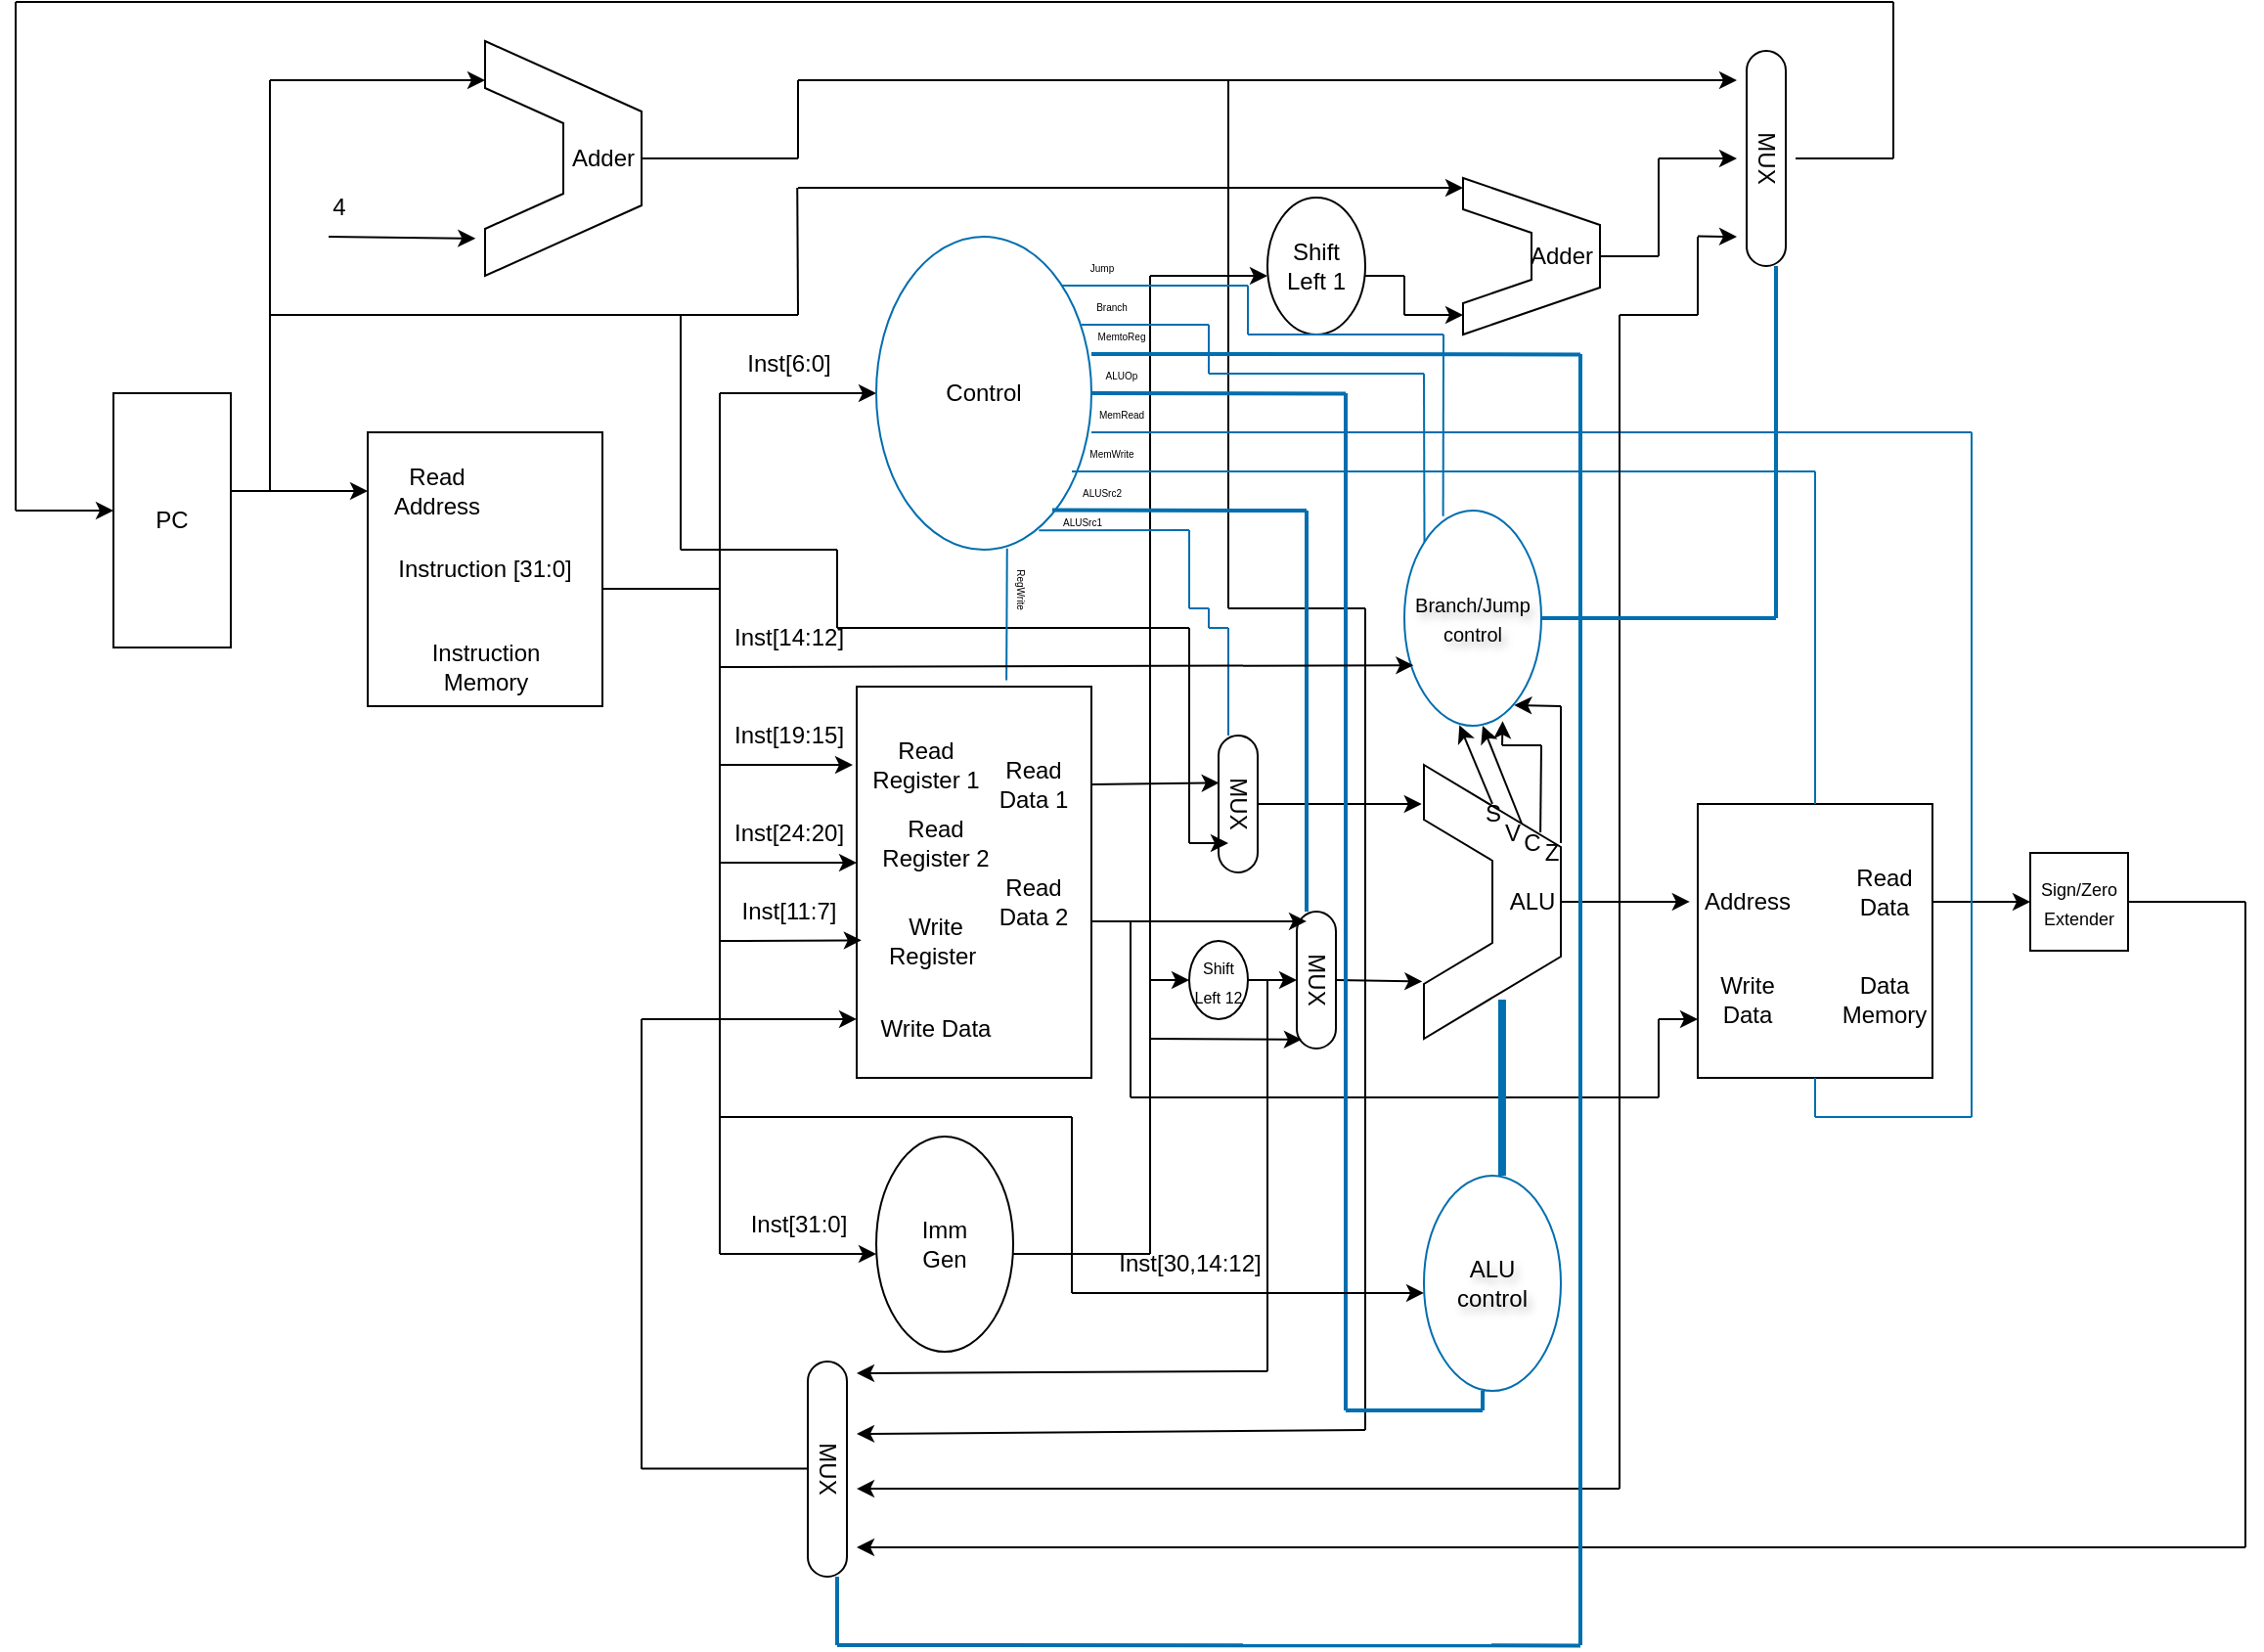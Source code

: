 <mxfile version="26.2.3">
  <diagram name="Page-1" id="1YUdudG6JT8FrjYO8UVq">
    <mxGraphModel dx="3170" dy="1400" grid="1" gridSize="10" guides="1" tooltips="1" connect="1" arrows="1" fold="1" page="1" pageScale="1" pageWidth="850" pageHeight="1100" background="#ffffff" math="0" shadow="0">
      <root>
        <mxCell id="0" />
        <mxCell id="1" parent="0" />
        <mxCell id="JrE_k6nqY89Hddkw8lCs-2" value="PC" style="rounded=0;whiteSpace=wrap;html=1;rotation=0;fontColor=light-dark(#000000,#EDEDED);labelBackgroundColor=none;" vertex="1" parent="1">
          <mxGeometry x="50" y="240" width="60" height="130" as="geometry" />
        </mxCell>
        <mxCell id="JrE_k6nqY89Hddkw8lCs-3" value="Instruction [31:0]" style="rounded=0;whiteSpace=wrap;html=1;fontColor=light-dark(#000000,#EDEDED);labelBackgroundColor=none;" vertex="1" parent="1">
          <mxGeometry x="180" y="260" width="120" height="140" as="geometry" />
        </mxCell>
        <mxCell id="JrE_k6nqY89Hddkw8lCs-4" value="Read&lt;div&gt;Address&lt;/div&gt;" style="text;html=1;align=center;verticalAlign=middle;resizable=0;points=[];autosize=1;strokeColor=none;fillColor=none;fontColor=light-dark(#000000,#EDEDED);labelBackgroundColor=none;" vertex="1" parent="1">
          <mxGeometry x="180" y="270" width="70" height="40" as="geometry" />
        </mxCell>
        <mxCell id="JrE_k6nqY89Hddkw8lCs-5" value="Instruction&lt;div&gt;Memory&lt;/div&gt;" style="text;html=1;align=center;verticalAlign=middle;resizable=0;points=[];autosize=1;strokeColor=none;fillColor=none;fontColor=light-dark(#000000,#EDEDED);labelBackgroundColor=none;" vertex="1" parent="1">
          <mxGeometry x="200" y="360" width="80" height="40" as="geometry" />
        </mxCell>
        <mxCell id="JrE_k6nqY89Hddkw8lCs-6" value="" style="endArrow=classic;html=1;rounded=0;fontColor=light-dark(#000000,#EDEDED);labelBackgroundColor=none;" edge="1" parent="1">
          <mxGeometry width="50" height="50" relative="1" as="geometry">
            <mxPoint x="110" y="290" as="sourcePoint" />
            <mxPoint x="180" y="290" as="targetPoint" />
          </mxGeometry>
        </mxCell>
        <mxCell id="JrE_k6nqY89Hddkw8lCs-8" value="" style="endArrow=none;html=1;rounded=0;fontColor=light-dark(#000000,#EDEDED);labelBackgroundColor=none;" edge="1" parent="1">
          <mxGeometry width="50" height="50" relative="1" as="geometry">
            <mxPoint x="300" y="340" as="sourcePoint" />
            <mxPoint x="360" y="340" as="targetPoint" />
          </mxGeometry>
        </mxCell>
        <mxCell id="JrE_k6nqY89Hddkw8lCs-9" value="" style="endArrow=none;html=1;rounded=0;fontColor=light-dark(#000000,#EDEDED);labelBackgroundColor=none;" edge="1" parent="1">
          <mxGeometry width="50" height="50" relative="1" as="geometry">
            <mxPoint x="360" y="340" as="sourcePoint" />
            <mxPoint x="360" y="240" as="targetPoint" />
          </mxGeometry>
        </mxCell>
        <mxCell id="JrE_k6nqY89Hddkw8lCs-11" value="" style="endArrow=classic;html=1;rounded=0;fontColor=light-dark(#000000,#EDEDED);labelBackgroundColor=none;" edge="1" parent="1">
          <mxGeometry width="50" height="50" relative="1" as="geometry">
            <mxPoint x="360" y="240" as="sourcePoint" />
            <mxPoint x="440" y="240" as="targetPoint" />
          </mxGeometry>
        </mxCell>
        <mxCell id="JrE_k6nqY89Hddkw8lCs-12" value="&lt;font style=&quot;&quot;&gt;Control&lt;/font&gt;" style="ellipse;whiteSpace=wrap;html=1;fillColor=none;fontColor=light-dark(#000000,#EDEDED);strokeColor=#006EAF;labelBackgroundColor=none;" vertex="1" parent="1">
          <mxGeometry x="440" y="160" width="110" height="160" as="geometry" />
        </mxCell>
        <mxCell id="JrE_k6nqY89Hddkw8lCs-14" value="" style="endArrow=none;html=1;rounded=0;fontColor=light-dark(#000000,#EDEDED);labelBackgroundColor=none;" edge="1" parent="1">
          <mxGeometry width="50" height="50" relative="1" as="geometry">
            <mxPoint x="360" y="430" as="sourcePoint" />
            <mxPoint x="360" y="340" as="targetPoint" />
          </mxGeometry>
        </mxCell>
        <mxCell id="JrE_k6nqY89Hddkw8lCs-15" value="" style="rounded=0;whiteSpace=wrap;html=1;fontColor=light-dark(#000000,#EDEDED);labelBackgroundColor=none;" vertex="1" parent="1">
          <mxGeometry x="430" y="390" width="120" height="200" as="geometry" />
        </mxCell>
        <mxCell id="JrE_k6nqY89Hddkw8lCs-16" value="" style="endArrow=classic;html=1;rounded=0;fontColor=light-dark(#000000,#EDEDED);labelBackgroundColor=none;" edge="1" parent="1">
          <mxGeometry width="50" height="50" relative="1" as="geometry">
            <mxPoint x="360" y="430" as="sourcePoint" />
            <mxPoint x="428" y="430" as="targetPoint" />
          </mxGeometry>
        </mxCell>
        <mxCell id="JrE_k6nqY89Hddkw8lCs-17" value="" style="endArrow=none;html=1;rounded=0;fontColor=light-dark(#000000,#EDEDED);labelBackgroundColor=none;" edge="1" parent="1">
          <mxGeometry width="50" height="50" relative="1" as="geometry">
            <mxPoint x="360" y="480" as="sourcePoint" />
            <mxPoint x="360" y="430" as="targetPoint" />
          </mxGeometry>
        </mxCell>
        <mxCell id="JrE_k6nqY89Hddkw8lCs-18" value="" style="endArrow=classic;html=1;rounded=0;entryX=0;entryY=0.75;entryDx=0;entryDy=0;entryPerimeter=0;fontColor=light-dark(#000000,#EDEDED);labelBackgroundColor=none;" edge="1" parent="1" target="JrE_k6nqY89Hddkw8lCs-22">
          <mxGeometry width="50" height="50" relative="1" as="geometry">
            <mxPoint x="360" y="480" as="sourcePoint" />
            <mxPoint x="410" y="430" as="targetPoint" />
          </mxGeometry>
        </mxCell>
        <mxCell id="JrE_k6nqY89Hddkw8lCs-19" value="" style="endArrow=none;html=1;rounded=0;fontColor=light-dark(#000000,#EDEDED);labelBackgroundColor=none;" edge="1" parent="1">
          <mxGeometry width="50" height="50" relative="1" as="geometry">
            <mxPoint x="360" y="520" as="sourcePoint" />
            <mxPoint x="360" y="480" as="targetPoint" />
          </mxGeometry>
        </mxCell>
        <mxCell id="JrE_k6nqY89Hddkw8lCs-20" value="" style="endArrow=classic;html=1;rounded=0;entryX=-0.037;entryY=0.492;entryDx=0;entryDy=0;entryPerimeter=0;fontColor=light-dark(#000000,#EDEDED);labelBackgroundColor=none;" edge="1" parent="1" target="JrE_k6nqY89Hddkw8lCs-23">
          <mxGeometry width="50" height="50" relative="1" as="geometry">
            <mxPoint x="360" y="520" as="sourcePoint" />
            <mxPoint x="410" y="470" as="targetPoint" />
          </mxGeometry>
        </mxCell>
        <mxCell id="JrE_k6nqY89Hddkw8lCs-21" value="Read&lt;br&gt;Register 1" style="text;html=1;align=center;verticalAlign=middle;resizable=0;points=[];autosize=1;strokeColor=none;fillColor=none;fontColor=light-dark(#000000,#EDEDED);labelBackgroundColor=none;" vertex="1" parent="1">
          <mxGeometry x="425" y="410" width="80" height="40" as="geometry" />
        </mxCell>
        <mxCell id="JrE_k6nqY89Hddkw8lCs-22" value="Read&lt;br&gt;Register 2" style="text;html=1;align=center;verticalAlign=middle;resizable=0;points=[];autosize=1;strokeColor=none;fillColor=none;fontColor=light-dark(#000000,#EDEDED);labelBackgroundColor=none;" vertex="1" parent="1">
          <mxGeometry x="430" y="450" width="80" height="40" as="geometry" />
        </mxCell>
        <mxCell id="JrE_k6nqY89Hddkw8lCs-23" value="Write&lt;br&gt;Register&amp;nbsp;" style="text;html=1;align=center;verticalAlign=middle;resizable=0;points=[];autosize=1;strokeColor=none;fillColor=none;fontColor=light-dark(#000000,#EDEDED);labelBackgroundColor=none;" vertex="1" parent="1">
          <mxGeometry x="435" y="500" width="70" height="40" as="geometry" />
        </mxCell>
        <mxCell id="JrE_k6nqY89Hddkw8lCs-24" value="Write Data" style="text;html=1;align=center;verticalAlign=middle;resizable=0;points=[];autosize=1;strokeColor=none;fillColor=none;fontColor=light-dark(#000000,#EDEDED);labelBackgroundColor=none;" vertex="1" parent="1">
          <mxGeometry x="430" y="550" width="80" height="30" as="geometry" />
        </mxCell>
        <mxCell id="JrE_k6nqY89Hddkw8lCs-25" value="" style="endArrow=none;html=1;rounded=0;fontColor=light-dark(#000000,#EDEDED);labelBackgroundColor=none;" edge="1" parent="1">
          <mxGeometry width="50" height="50" relative="1" as="geometry">
            <mxPoint x="360" y="680" as="sourcePoint" />
            <mxPoint x="360" y="520" as="targetPoint" />
          </mxGeometry>
        </mxCell>
        <mxCell id="JrE_k6nqY89Hddkw8lCs-26" value="" style="endArrow=classic;html=1;rounded=0;fontColor=light-dark(#000000,#EDEDED);labelBackgroundColor=none;" edge="1" parent="1">
          <mxGeometry width="50" height="50" relative="1" as="geometry">
            <mxPoint x="360" y="680" as="sourcePoint" />
            <mxPoint x="440" y="680" as="targetPoint" />
          </mxGeometry>
        </mxCell>
        <mxCell id="JrE_k6nqY89Hddkw8lCs-27" value="Imm&lt;br&gt;Gen" style="ellipse;whiteSpace=wrap;html=1;fontColor=light-dark(#000000,#EDEDED);labelBackgroundColor=none;" vertex="1" parent="1">
          <mxGeometry x="440" y="620" width="70" height="110" as="geometry" />
        </mxCell>
        <mxCell id="JrE_k6nqY89Hddkw8lCs-28" value="Inst[6:0]" style="text;html=1;align=center;verticalAlign=middle;resizable=0;points=[];autosize=1;strokeColor=none;fillColor=none;fontColor=light-dark(#000000,#EDEDED);labelBackgroundColor=none;" vertex="1" parent="1">
          <mxGeometry x="360" y="210" width="70" height="30" as="geometry" />
        </mxCell>
        <mxCell id="JrE_k6nqY89Hddkw8lCs-29" value="Inst[19:15]" style="text;html=1;align=center;verticalAlign=middle;resizable=0;points=[];autosize=1;strokeColor=none;fillColor=none;fontColor=light-dark(#000000,#EDEDED);labelBackgroundColor=none;" vertex="1" parent="1">
          <mxGeometry x="355" y="400" width="80" height="30" as="geometry" />
        </mxCell>
        <mxCell id="JrE_k6nqY89Hddkw8lCs-30" value="Inst[24:20]" style="text;html=1;align=center;verticalAlign=middle;resizable=0;points=[];autosize=1;strokeColor=none;fillColor=none;fontColor=light-dark(#000000,#EDEDED);labelBackgroundColor=none;" vertex="1" parent="1">
          <mxGeometry x="355" y="450" width="80" height="30" as="geometry" />
        </mxCell>
        <mxCell id="JrE_k6nqY89Hddkw8lCs-31" value="Inst[11:7]" style="text;html=1;align=center;verticalAlign=middle;resizable=0;points=[];autosize=1;strokeColor=none;fillColor=none;fontColor=light-dark(#000000,#EDEDED);labelBackgroundColor=none;" vertex="1" parent="1">
          <mxGeometry x="360" y="490" width="70" height="30" as="geometry" />
        </mxCell>
        <mxCell id="JrE_k6nqY89Hddkw8lCs-32" value="Inst[31:0]" style="text;html=1;align=center;verticalAlign=middle;resizable=0;points=[];autosize=1;strokeColor=none;fillColor=none;fontColor=light-dark(#000000,#EDEDED);labelBackgroundColor=none;" vertex="1" parent="1">
          <mxGeometry x="365" y="650" width="70" height="30" as="geometry" />
        </mxCell>
        <mxCell id="JrE_k6nqY89Hddkw8lCs-34" value="" style="shape=stencil(tZXRjoIwEEW/pq+bQsPq6wb1PyqOS2NtSdvV3b93oGCs0I0IJISkc7mHIb1DCcttySsgKS0J25A0TSjFO66vT2tuKyicL164EXwvwSvWGX2Cqzi4liFUCUa4WmVbQr/wmfpieaGVQojQygbKg44wLhR66a+Hta//C1YV8s/gwLRNNtXd68yPbAFqskSnIbPre95OZ6KGvSaL7NQ81ORNJsuxEgsxy/e8OH0b/aMOfVdUO2oDA8JdFlL6AYt9YMXruesJnXzWF/h/moawnVsK9eC+/wxaP5sKWI0FPGWMTvOvx9qz0P+ZTfOzsf7Q/sL+FVLbaHKwHgkPHguDmWs8vcQ2VX+ONIUb);whiteSpace=wrap;html=1;fontColor=light-dark(#000000,#EDEDED);labelBackgroundColor=none;" vertex="1" parent="1">
          <mxGeometry x="720" y="430" width="70" height="140" as="geometry" />
        </mxCell>
        <mxCell id="JrE_k6nqY89Hddkw8lCs-35" value="Read&lt;br&gt;Data 1" style="text;html=1;align=center;verticalAlign=middle;resizable=0;points=[];autosize=1;strokeColor=none;fillColor=none;fontColor=light-dark(#000000,#EDEDED);labelBackgroundColor=none;" vertex="1" parent="1">
          <mxGeometry x="490" y="420" width="60" height="40" as="geometry" />
        </mxCell>
        <mxCell id="JrE_k6nqY89Hddkw8lCs-36" value="Read&lt;br&gt;Data 2" style="text;html=1;align=center;verticalAlign=middle;resizable=0;points=[];autosize=1;strokeColor=none;fillColor=none;fontColor=light-dark(#000000,#EDEDED);labelBackgroundColor=none;" vertex="1" parent="1">
          <mxGeometry x="490" y="480" width="60" height="40" as="geometry" />
        </mxCell>
        <mxCell id="JrE_k6nqY89Hddkw8lCs-37" value="MUX" style="rounded=1;whiteSpace=wrap;html=1;arcSize=50;rotation=90;direction=east;fontColor=light-dark(#000000,#EDEDED);labelBackgroundColor=none;" vertex="1" parent="1">
          <mxGeometry x="590" y="440" width="70" height="20" as="geometry" />
        </mxCell>
        <mxCell id="JrE_k6nqY89Hddkw8lCs-38" value="" style="endArrow=none;html=1;rounded=0;fontColor=light-dark(#000000,#EDEDED);labelBackgroundColor=none;" edge="1" parent="1">
          <mxGeometry width="50" height="50" relative="1" as="geometry">
            <mxPoint x="130" y="290" as="sourcePoint" />
            <mxPoint x="130" y="80" as="targetPoint" />
          </mxGeometry>
        </mxCell>
        <mxCell id="JrE_k6nqY89Hddkw8lCs-39" value="" style="endArrow=classic;html=1;rounded=0;fontColor=light-dark(#000000,#EDEDED);labelBackgroundColor=none;" edge="1" parent="1">
          <mxGeometry width="50" height="50" relative="1" as="geometry">
            <mxPoint x="130" y="80" as="sourcePoint" />
            <mxPoint x="240" y="80" as="targetPoint" />
          </mxGeometry>
        </mxCell>
        <mxCell id="JrE_k6nqY89Hddkw8lCs-40" value="" style="endArrow=classic;html=1;rounded=0;entryX=-0.061;entryY=0.841;entryDx=0;entryDy=0;entryPerimeter=0;fontColor=light-dark(#000000,#EDEDED);labelBackgroundColor=none;" edge="1" parent="1" target="JrE_k6nqY89Hddkw8lCs-41">
          <mxGeometry width="50" height="50" relative="1" as="geometry">
            <mxPoint x="160" y="160" as="sourcePoint" />
            <mxPoint x="230" y="160" as="targetPoint" />
          </mxGeometry>
        </mxCell>
        <mxCell id="JrE_k6nqY89Hddkw8lCs-41" value="" style="shape=stencil(tZXRjoIwEEW/pq+bQsPq6wb1PyqOS2NtSdvV3b93oGCs0I0IJISkc7mHIb1DCcttySsgKS0J25A0TSjFO66vT2tuKyicL164EXwvwSvWGX2Cqzi4liFUCUa4WmVbQr/wmfpieaGVQojQygbKg44wLhR66a+Hta//C1YV8s/gwLRNNtXd68yPbAFqskSnIbPre95OZ6KGvSaL7NQ81ORNJsuxEgsxy/e8OH0b/aMOfVdUO2oDA8JdFlL6AYt9YMXruesJnXzWF/h/moawnVsK9eC+/wxaP5sKWI0FPGWMTvOvx9qz0P+ZTfOzsf7Q/sL+FVLbaHKwHgkPHguDmWs8vcQ2VX+ONIUb);whiteSpace=wrap;html=1;fontColor=light-dark(#000000,#EDEDED);labelBackgroundColor=none;" vertex="1" parent="1">
          <mxGeometry x="240" y="60" width="80" height="120" as="geometry" />
        </mxCell>
        <mxCell id="JrE_k6nqY89Hddkw8lCs-42" value="4" style="text;html=1;align=center;verticalAlign=middle;resizable=0;points=[];autosize=1;strokeColor=none;fillColor=none;fontColor=light-dark(#000000,#EDEDED);labelBackgroundColor=none;" vertex="1" parent="1">
          <mxGeometry x="150" y="130" width="30" height="30" as="geometry" />
        </mxCell>
        <mxCell id="JrE_k6nqY89Hddkw8lCs-43" value="Adder" style="text;html=1;align=center;verticalAlign=middle;resizable=0;points=[];autosize=1;strokeColor=none;fillColor=none;fontColor=light-dark(#000000,#EDEDED);labelBackgroundColor=none;" vertex="1" parent="1">
          <mxGeometry x="270" y="105" width="60" height="30" as="geometry" />
        </mxCell>
        <mxCell id="JrE_k6nqY89Hddkw8lCs-45" value="" style="endArrow=none;html=1;rounded=0;fontColor=light-dark(#000000,#EDEDED);labelBackgroundColor=none;" edge="1" parent="1">
          <mxGeometry width="50" height="50" relative="1" as="geometry">
            <mxPoint x="320" y="120" as="sourcePoint" />
            <mxPoint x="400" y="120" as="targetPoint" />
          </mxGeometry>
        </mxCell>
        <mxCell id="JrE_k6nqY89Hddkw8lCs-46" value="" style="endArrow=none;html=1;rounded=0;fontColor=light-dark(#000000,#EDEDED);labelBackgroundColor=none;" edge="1" parent="1">
          <mxGeometry width="50" height="50" relative="1" as="geometry">
            <mxPoint x="400" y="120" as="sourcePoint" />
            <mxPoint x="400" y="80" as="targetPoint" />
          </mxGeometry>
        </mxCell>
        <mxCell id="JrE_k6nqY89Hddkw8lCs-47" value="" style="endArrow=classic;html=1;rounded=0;fontColor=light-dark(#000000,#EDEDED);labelBackgroundColor=none;" edge="1" parent="1">
          <mxGeometry width="50" height="50" relative="1" as="geometry">
            <mxPoint x="400" y="80" as="sourcePoint" />
            <mxPoint x="880" y="80" as="targetPoint" />
          </mxGeometry>
        </mxCell>
        <mxCell id="JrE_k6nqY89Hddkw8lCs-48" value="" style="endArrow=none;html=1;rounded=0;fontColor=light-dark(#000000,#EDEDED);labelBackgroundColor=none;" edge="1" parent="1">
          <mxGeometry width="50" height="50" relative="1" as="geometry">
            <mxPoint x="130" y="200" as="sourcePoint" />
            <mxPoint x="400" y="200" as="targetPoint" />
          </mxGeometry>
        </mxCell>
        <mxCell id="JrE_k6nqY89Hddkw8lCs-49" value="" style="endArrow=none;html=1;rounded=0;fontColor=light-dark(#000000,#EDEDED);labelBackgroundColor=none;" edge="1" parent="1">
          <mxGeometry width="50" height="50" relative="1" as="geometry">
            <mxPoint x="400" y="200" as="sourcePoint" />
            <mxPoint x="399.62" y="135" as="targetPoint" />
          </mxGeometry>
        </mxCell>
        <mxCell id="JrE_k6nqY89Hddkw8lCs-51" value="" style="endArrow=none;html=1;rounded=0;fontColor=light-dark(#000000,#EDEDED);labelBackgroundColor=none;" edge="1" parent="1">
          <mxGeometry width="50" height="50" relative="1" as="geometry">
            <mxPoint x="510" y="680" as="sourcePoint" />
            <mxPoint x="580" y="680" as="targetPoint" />
          </mxGeometry>
        </mxCell>
        <mxCell id="JrE_k6nqY89Hddkw8lCs-52" value="" style="endArrow=none;html=1;rounded=0;fontColor=light-dark(#000000,#EDEDED);labelBackgroundColor=none;" edge="1" parent="1">
          <mxGeometry width="50" height="50" relative="1" as="geometry">
            <mxPoint x="580" y="680" as="sourcePoint" />
            <mxPoint x="580" y="180" as="targetPoint" />
          </mxGeometry>
        </mxCell>
        <mxCell id="JrE_k6nqY89Hddkw8lCs-53" value="" style="endArrow=classic;html=1;rounded=0;fontColor=light-dark(#000000,#EDEDED);labelBackgroundColor=none;" edge="1" parent="1">
          <mxGeometry width="50" height="50" relative="1" as="geometry">
            <mxPoint x="400" y="135" as="sourcePoint" />
            <mxPoint x="740" y="135" as="targetPoint" />
          </mxGeometry>
        </mxCell>
        <mxCell id="JrE_k6nqY89Hddkw8lCs-54" value="" style="endArrow=classic;html=1;rounded=0;fontColor=light-dark(#000000,#EDEDED);labelBackgroundColor=none;" edge="1" parent="1">
          <mxGeometry width="50" height="50" relative="1" as="geometry">
            <mxPoint x="580" y="180" as="sourcePoint" />
            <mxPoint x="640" y="180" as="targetPoint" />
          </mxGeometry>
        </mxCell>
        <mxCell id="JrE_k6nqY89Hddkw8lCs-55" value="Shift&lt;br&gt;Left 1" style="ellipse;whiteSpace=wrap;html=1;fontColor=light-dark(#000000,#EDEDED);labelBackgroundColor=none;" vertex="1" parent="1">
          <mxGeometry x="640" y="140" width="50" height="70" as="geometry" />
        </mxCell>
        <mxCell id="JrE_k6nqY89Hddkw8lCs-57" value="" style="shape=stencil(tZXRjoIwEEW/pq+bQsPq6wb1PyqOS2NtSdvV3b93oGCs0I0IJISkc7mHIb1DCcttySsgKS0J25A0TSjFO66vT2tuKyicL164EXwvwSvWGX2Cqzi4liFUCUa4WmVbQr/wmfpieaGVQojQygbKg44wLhR66a+Hta//C1YV8s/gwLRNNtXd68yPbAFqskSnIbPre95OZ6KGvSaL7NQ81ORNJsuxEgsxy/e8OH0b/aMOfVdUO2oDA8JdFlL6AYt9YMXruesJnXzWF/h/moawnVsK9eC+/wxaP5sKWI0FPGWMTvOvx9qz0P+ZTfOzsf7Q/sL+FVLbaHKwHgkPHguDmWs8vcQ2VX+ONIUb);whiteSpace=wrap;html=1;fontColor=light-dark(#000000,#EDEDED);labelBackgroundColor=none;" vertex="1" parent="1">
          <mxGeometry x="740" y="130" width="70" height="80" as="geometry" />
        </mxCell>
        <mxCell id="JrE_k6nqY89Hddkw8lCs-58" value="" style="endArrow=none;html=1;rounded=0;fontColor=light-dark(#000000,#EDEDED);labelBackgroundColor=none;" edge="1" parent="1">
          <mxGeometry width="50" height="50" relative="1" as="geometry">
            <mxPoint x="690" y="180" as="sourcePoint" />
            <mxPoint x="710" y="180" as="targetPoint" />
          </mxGeometry>
        </mxCell>
        <mxCell id="JrE_k6nqY89Hddkw8lCs-59" value="" style="endArrow=none;html=1;rounded=0;fontColor=light-dark(#000000,#EDEDED);labelBackgroundColor=none;" edge="1" parent="1">
          <mxGeometry width="50" height="50" relative="1" as="geometry">
            <mxPoint x="710" y="200" as="sourcePoint" />
            <mxPoint x="710" y="180" as="targetPoint" />
          </mxGeometry>
        </mxCell>
        <mxCell id="JrE_k6nqY89Hddkw8lCs-60" value="" style="endArrow=classic;html=1;rounded=0;entryX=0;entryY=0.875;entryDx=0;entryDy=0;entryPerimeter=0;fontColor=light-dark(#000000,#EDEDED);labelBackgroundColor=none;" edge="1" parent="1" target="JrE_k6nqY89Hddkw8lCs-57">
          <mxGeometry width="50" height="50" relative="1" as="geometry">
            <mxPoint x="710" y="200" as="sourcePoint" />
            <mxPoint x="740" y="190" as="targetPoint" />
          </mxGeometry>
        </mxCell>
        <mxCell id="JrE_k6nqY89Hddkw8lCs-61" value="Adder" style="text;html=1;align=center;verticalAlign=middle;resizable=0;points=[];autosize=1;strokeColor=none;fillColor=none;fontColor=light-dark(#000000,#EDEDED);labelBackgroundColor=none;" vertex="1" parent="1">
          <mxGeometry x="760" y="155" width="60" height="30" as="geometry" />
        </mxCell>
        <mxCell id="JrE_k6nqY89Hddkw8lCs-63" value="" style="endArrow=classic;html=1;rounded=0;entryX=0.346;entryY=0.983;entryDx=0;entryDy=0;entryPerimeter=0;fontColor=light-dark(#000000,#EDEDED);labelBackgroundColor=none;" edge="1" parent="1" target="JrE_k6nqY89Hddkw8lCs-37">
          <mxGeometry width="50" height="50" relative="1" as="geometry">
            <mxPoint x="550" y="440" as="sourcePoint" />
            <mxPoint x="620" y="440" as="targetPoint" />
          </mxGeometry>
        </mxCell>
        <mxCell id="JrE_k6nqY89Hddkw8lCs-64" value="" style="endArrow=none;html=1;rounded=0;fontColor=light-dark(#000000,#EDEDED);labelBackgroundColor=none;" edge="1" parent="1">
          <mxGeometry width="50" height="50" relative="1" as="geometry">
            <mxPoint x="340" y="320" as="sourcePoint" />
            <mxPoint x="340" y="200" as="targetPoint" />
          </mxGeometry>
        </mxCell>
        <mxCell id="JrE_k6nqY89Hddkw8lCs-66" value="" style="endArrow=none;html=1;rounded=0;fontColor=light-dark(#000000,#EDEDED);labelBackgroundColor=none;" edge="1" parent="1">
          <mxGeometry width="50" height="50" relative="1" as="geometry">
            <mxPoint x="340" y="320" as="sourcePoint" />
            <mxPoint x="420" y="320" as="targetPoint" />
          </mxGeometry>
        </mxCell>
        <mxCell id="JrE_k6nqY89Hddkw8lCs-67" value="" style="endArrow=none;html=1;rounded=0;fontColor=light-dark(#000000,#EDEDED);labelBackgroundColor=none;" edge="1" parent="1">
          <mxGeometry width="50" height="50" relative="1" as="geometry">
            <mxPoint x="420" y="360" as="sourcePoint" />
            <mxPoint x="420" y="320" as="targetPoint" />
          </mxGeometry>
        </mxCell>
        <mxCell id="JrE_k6nqY89Hddkw8lCs-68" value="" style="endArrow=none;html=1;rounded=0;fontColor=light-dark(#000000,#EDEDED);labelBackgroundColor=none;" edge="1" parent="1">
          <mxGeometry width="50" height="50" relative="1" as="geometry">
            <mxPoint x="420" y="360" as="sourcePoint" />
            <mxPoint x="600" y="360" as="targetPoint" />
          </mxGeometry>
        </mxCell>
        <mxCell id="JrE_k6nqY89Hddkw8lCs-69" value="" style="endArrow=none;html=1;rounded=0;fontColor=light-dark(#000000,#EDEDED);labelBackgroundColor=none;" edge="1" parent="1">
          <mxGeometry width="50" height="50" relative="1" as="geometry">
            <mxPoint x="600" y="470" as="sourcePoint" />
            <mxPoint x="600" y="360" as="targetPoint" />
          </mxGeometry>
        </mxCell>
        <mxCell id="JrE_k6nqY89Hddkw8lCs-70" value="" style="endArrow=classic;html=1;rounded=0;fontColor=light-dark(#000000,#EDEDED);labelBackgroundColor=none;" edge="1" parent="1">
          <mxGeometry width="50" height="50" relative="1" as="geometry">
            <mxPoint x="600" y="470" as="sourcePoint" />
            <mxPoint x="620" y="470" as="targetPoint" />
          </mxGeometry>
        </mxCell>
        <mxCell id="JrE_k6nqY89Hddkw8lCs-71" value="MUX" style="rounded=1;whiteSpace=wrap;html=1;arcSize=50;rotation=90;direction=east;fontColor=light-dark(#000000,#EDEDED);labelBackgroundColor=none;" vertex="1" parent="1">
          <mxGeometry x="630" y="530" width="70" height="20" as="geometry" />
        </mxCell>
        <mxCell id="JrE_k6nqY89Hddkw8lCs-72" value="" style="endArrow=classic;html=1;rounded=0;entryX=0.934;entryY=0.877;entryDx=0;entryDy=0;entryPerimeter=0;fontColor=light-dark(#000000,#EDEDED);labelBackgroundColor=none;" edge="1" parent="1" target="JrE_k6nqY89Hddkw8lCs-71">
          <mxGeometry width="50" height="50" relative="1" as="geometry">
            <mxPoint x="580" y="570" as="sourcePoint" />
            <mxPoint x="630" y="520" as="targetPoint" />
          </mxGeometry>
        </mxCell>
        <mxCell id="JrE_k6nqY89Hddkw8lCs-73" value="&lt;font style=&quot;font-size: 8px;&quot;&gt;Shift&lt;br&gt;Left 12&lt;/font&gt;" style="ellipse;whiteSpace=wrap;html=1;fontColor=light-dark(#000000,#EDEDED);labelBackgroundColor=none;" vertex="1" parent="1">
          <mxGeometry x="600" y="520" width="30" height="40" as="geometry" />
        </mxCell>
        <mxCell id="JrE_k6nqY89Hddkw8lCs-74" value="" style="endArrow=classic;html=1;rounded=0;entryX=0;entryY=0.5;entryDx=0;entryDy=0;fontColor=light-dark(#000000,#EDEDED);labelBackgroundColor=none;" edge="1" parent="1" target="JrE_k6nqY89Hddkw8lCs-73">
          <mxGeometry width="50" height="50" relative="1" as="geometry">
            <mxPoint x="580" y="540" as="sourcePoint" />
            <mxPoint x="630" y="490" as="targetPoint" />
          </mxGeometry>
        </mxCell>
        <mxCell id="JrE_k6nqY89Hddkw8lCs-75" value="" style="endArrow=classic;html=1;rounded=0;entryX=0.5;entryY=1;entryDx=0;entryDy=0;exitX=1;exitY=0.5;exitDx=0;exitDy=0;fontColor=light-dark(#000000,#EDEDED);labelBackgroundColor=none;" edge="1" parent="1" source="JrE_k6nqY89Hddkw8lCs-73" target="JrE_k6nqY89Hddkw8lCs-71">
          <mxGeometry width="50" height="50" relative="1" as="geometry">
            <mxPoint x="630" y="545" as="sourcePoint" />
            <mxPoint x="680" y="495" as="targetPoint" />
          </mxGeometry>
        </mxCell>
        <mxCell id="JrE_k6nqY89Hddkw8lCs-76" value="" style="endArrow=classic;html=1;rounded=0;entryX=0.071;entryY=0.75;entryDx=0;entryDy=0;entryPerimeter=0;fontColor=light-dark(#000000,#EDEDED);labelBackgroundColor=none;" edge="1" parent="1" target="JrE_k6nqY89Hddkw8lCs-71">
          <mxGeometry width="50" height="50" relative="1" as="geometry">
            <mxPoint x="550" y="510" as="sourcePoint" />
            <mxPoint x="600" y="460" as="targetPoint" />
          </mxGeometry>
        </mxCell>
        <mxCell id="JrE_k6nqY89Hddkw8lCs-77" value="ALU" style="text;html=1;align=center;verticalAlign=middle;resizable=0;points=[];autosize=1;strokeColor=none;fillColor=none;fontColor=light-dark(#000000,#EDEDED);labelBackgroundColor=none;" vertex="1" parent="1">
          <mxGeometry x="750" y="485" width="50" height="30" as="geometry" />
        </mxCell>
        <mxCell id="JrE_k6nqY89Hddkw8lCs-78" value="" style="endArrow=classic;html=1;rounded=0;exitX=0.5;exitY=0;exitDx=0;exitDy=0;entryX=-0.016;entryY=0.143;entryDx=0;entryDy=0;entryPerimeter=0;fontColor=light-dark(#000000,#EDEDED);labelBackgroundColor=none;" edge="1" parent="1" source="JrE_k6nqY89Hddkw8lCs-37" target="JrE_k6nqY89Hddkw8lCs-34">
          <mxGeometry width="50" height="50" relative="1" as="geometry">
            <mxPoint x="640" y="450" as="sourcePoint" />
            <mxPoint x="690" y="400" as="targetPoint" />
          </mxGeometry>
        </mxCell>
        <mxCell id="JrE_k6nqY89Hddkw8lCs-79" value="" style="endArrow=classic;html=1;rounded=0;exitX=0.5;exitY=0;exitDx=0;exitDy=0;entryX=-0.012;entryY=0.791;entryDx=0;entryDy=0;entryPerimeter=0;fontColor=light-dark(#000000,#EDEDED);labelBackgroundColor=none;" edge="1" parent="1" source="JrE_k6nqY89Hddkw8lCs-71" target="JrE_k6nqY89Hddkw8lCs-34">
          <mxGeometry width="50" height="50" relative="1" as="geometry">
            <mxPoint x="680" y="540.45" as="sourcePoint" />
            <mxPoint x="710" y="540" as="targetPoint" />
          </mxGeometry>
        </mxCell>
        <mxCell id="JrE_k6nqY89Hddkw8lCs-80" value="" style="rounded=0;whiteSpace=wrap;html=1;fontColor=light-dark(#000000,#EDEDED);labelBackgroundColor=none;" vertex="1" parent="1">
          <mxGeometry x="860" y="450" width="120" height="140" as="geometry" />
        </mxCell>
        <mxCell id="JrE_k6nqY89Hddkw8lCs-81" value="" style="endArrow=classic;html=1;rounded=0;entryX=-0.034;entryY=0.357;entryDx=0;entryDy=0;entryPerimeter=0;fontColor=light-dark(#000000,#EDEDED);labelBackgroundColor=none;" edge="1" parent="1" target="JrE_k6nqY89Hddkw8lCs-80">
          <mxGeometry width="50" height="50" relative="1" as="geometry">
            <mxPoint x="790" y="500" as="sourcePoint" />
            <mxPoint x="840" y="450" as="targetPoint" />
          </mxGeometry>
        </mxCell>
        <mxCell id="JrE_k6nqY89Hddkw8lCs-82" value="Address" style="text;html=1;align=center;verticalAlign=middle;resizable=0;points=[];autosize=1;strokeColor=none;fillColor=none;fontColor=light-dark(#000000,#EDEDED);labelBackgroundColor=none;" vertex="1" parent="1">
          <mxGeometry x="850" y="485" width="70" height="30" as="geometry" />
        </mxCell>
        <mxCell id="JrE_k6nqY89Hddkw8lCs-83" value="Write&lt;br&gt;Data" style="text;html=1;align=center;verticalAlign=middle;resizable=0;points=[];autosize=1;strokeColor=none;fillColor=none;fontColor=light-dark(#000000,#EDEDED);labelBackgroundColor=none;" vertex="1" parent="1">
          <mxGeometry x="860" y="530" width="50" height="40" as="geometry" />
        </mxCell>
        <mxCell id="JrE_k6nqY89Hddkw8lCs-84" value="Read&lt;div&gt;Data&lt;/div&gt;" style="text;html=1;align=center;verticalAlign=middle;resizable=0;points=[];autosize=1;strokeColor=none;fillColor=none;fontColor=light-dark(#000000,#EDEDED);labelBackgroundColor=none;" vertex="1" parent="1">
          <mxGeometry x="930" y="475" width="50" height="40" as="geometry" />
        </mxCell>
        <mxCell id="JrE_k6nqY89Hddkw8lCs-85" value="Data&lt;br&gt;Memory" style="text;html=1;align=center;verticalAlign=middle;resizable=0;points=[];autosize=1;strokeColor=none;fillColor=none;fontColor=light-dark(#000000,#EDEDED);labelBackgroundColor=none;" vertex="1" parent="1">
          <mxGeometry x="920" y="530" width="70" height="40" as="geometry" />
        </mxCell>
        <mxCell id="JrE_k6nqY89Hddkw8lCs-86" value="" style="endArrow=none;html=1;rounded=0;fontColor=light-dark(#000000,#EDEDED);labelBackgroundColor=none;" edge="1" parent="1">
          <mxGeometry width="50" height="50" relative="1" as="geometry">
            <mxPoint x="570" y="600" as="sourcePoint" />
            <mxPoint x="570" y="510" as="targetPoint" />
          </mxGeometry>
        </mxCell>
        <mxCell id="JrE_k6nqY89Hddkw8lCs-87" value="" style="endArrow=none;html=1;rounded=0;fontColor=light-dark(#000000,#EDEDED);labelBackgroundColor=none;" edge="1" parent="1">
          <mxGeometry width="50" height="50" relative="1" as="geometry">
            <mxPoint x="570" y="600" as="sourcePoint" />
            <mxPoint x="840" y="600" as="targetPoint" />
          </mxGeometry>
        </mxCell>
        <mxCell id="JrE_k6nqY89Hddkw8lCs-88" value="" style="endArrow=none;html=1;rounded=0;fontColor=light-dark(#000000,#EDEDED);labelBackgroundColor=none;" edge="1" parent="1">
          <mxGeometry width="50" height="50" relative="1" as="geometry">
            <mxPoint x="840" y="600" as="sourcePoint" />
            <mxPoint x="840" y="560" as="targetPoint" />
          </mxGeometry>
        </mxCell>
        <mxCell id="JrE_k6nqY89Hddkw8lCs-89" value="" style="endArrow=classic;html=1;rounded=0;entryX=0;entryY=0.75;entryDx=0;entryDy=0;entryPerimeter=0;fontColor=light-dark(#000000,#EDEDED);labelBackgroundColor=none;" edge="1" parent="1" target="JrE_k6nqY89Hddkw8lCs-83">
          <mxGeometry width="50" height="50" relative="1" as="geometry">
            <mxPoint x="840" y="560" as="sourcePoint" />
            <mxPoint x="890" y="510" as="targetPoint" />
          </mxGeometry>
        </mxCell>
        <mxCell id="JrE_k6nqY89Hddkw8lCs-90" value="" style="endArrow=classic;html=1;rounded=0;fontColor=light-dark(#000000,#EDEDED);labelBackgroundColor=none;" edge="1" parent="1">
          <mxGeometry width="50" height="50" relative="1" as="geometry">
            <mxPoint x="980" y="500" as="sourcePoint" />
            <mxPoint x="1030" y="500" as="targetPoint" />
          </mxGeometry>
        </mxCell>
        <mxCell id="JrE_k6nqY89Hddkw8lCs-91" value="&lt;font style=&quot;font-size: 9px;&quot;&gt;Sign/Zero&lt;br&gt;Extender&lt;/font&gt;" style="rounded=0;whiteSpace=wrap;html=1;fontColor=light-dark(#000000,#EDEDED);labelBackgroundColor=none;" vertex="1" parent="1">
          <mxGeometry x="1030" y="475" width="50" height="50" as="geometry" />
        </mxCell>
        <mxCell id="JrE_k6nqY89Hddkw8lCs-92" value="" style="endArrow=none;html=1;rounded=0;fontColor=light-dark(#000000,#EDEDED);labelBackgroundColor=none;" edge="1" parent="1">
          <mxGeometry width="50" height="50" relative="1" as="geometry">
            <mxPoint x="1080" y="500" as="sourcePoint" />
            <mxPoint x="1140" y="500" as="targetPoint" />
          </mxGeometry>
        </mxCell>
        <mxCell id="JrE_k6nqY89Hddkw8lCs-93" value="" style="endArrow=none;html=1;rounded=0;fontColor=light-dark(#000000,#EDEDED);labelBackgroundColor=none;" edge="1" parent="1">
          <mxGeometry width="50" height="50" relative="1" as="geometry">
            <mxPoint x="1140" y="830" as="sourcePoint" />
            <mxPoint x="1140" y="500" as="targetPoint" />
          </mxGeometry>
        </mxCell>
        <mxCell id="JrE_k6nqY89Hddkw8lCs-95" value="" style="endArrow=none;html=1;rounded=0;fontColor=light-dark(#000000,#EDEDED);labelBackgroundColor=none;" edge="1" parent="1">
          <mxGeometry width="50" height="50" relative="1" as="geometry">
            <mxPoint x="820" y="770" as="sourcePoint" />
            <mxPoint x="820" y="500" as="targetPoint" />
          </mxGeometry>
        </mxCell>
        <mxCell id="JrE_k6nqY89Hddkw8lCs-96" value="" style="endArrow=none;html=1;rounded=0;fontColor=light-dark(#000000,#EDEDED);labelBackgroundColor=none;" edge="1" parent="1">
          <mxGeometry width="50" height="50" relative="1" as="geometry">
            <mxPoint x="820" y="770" as="sourcePoint" />
            <mxPoint x="820" y="770" as="targetPoint" />
            <Array as="points">
              <mxPoint x="820" y="800" />
            </Array>
          </mxGeometry>
        </mxCell>
        <mxCell id="JrE_k6nqY89Hddkw8lCs-97" value="" style="endArrow=none;html=1;rounded=0;fontColor=light-dark(#000000,#EDEDED);labelBackgroundColor=none;" edge="1" parent="1">
          <mxGeometry width="50" height="50" relative="1" as="geometry">
            <mxPoint x="640" y="740" as="sourcePoint" />
            <mxPoint x="640" y="540" as="targetPoint" />
          </mxGeometry>
        </mxCell>
        <mxCell id="JrE_k6nqY89Hddkw8lCs-99" value="MUX" style="rounded=1;whiteSpace=wrap;html=1;arcSize=50;rotation=90;direction=east;fontColor=light-dark(#000000,#EDEDED);labelBackgroundColor=none;" vertex="1" parent="1">
          <mxGeometry x="360" y="780" width="110" height="20" as="geometry" />
        </mxCell>
        <mxCell id="JrE_k6nqY89Hddkw8lCs-100" value="" style="endArrow=none;html=1;rounded=0;fontColor=light-dark(#000000,#EDEDED);labelBackgroundColor=none;" edge="1" parent="1">
          <mxGeometry width="50" height="50" relative="1" as="geometry">
            <mxPoint x="320" y="789.75" as="sourcePoint" />
            <mxPoint x="405" y="789.75" as="targetPoint" />
          </mxGeometry>
        </mxCell>
        <mxCell id="JrE_k6nqY89Hddkw8lCs-101" value="" style="endArrow=none;html=1;rounded=0;fontColor=light-dark(#000000,#EDEDED);labelBackgroundColor=none;" edge="1" parent="1">
          <mxGeometry width="50" height="50" relative="1" as="geometry">
            <mxPoint x="620" y="350" as="sourcePoint" />
            <mxPoint x="620" y="80" as="targetPoint" />
          </mxGeometry>
        </mxCell>
        <mxCell id="JrE_k6nqY89Hddkw8lCs-102" value="" style="endArrow=none;html=1;rounded=0;fontColor=light-dark(#000000,#EDEDED);labelBackgroundColor=none;" edge="1" parent="1">
          <mxGeometry width="50" height="50" relative="1" as="geometry">
            <mxPoint x="620" y="350" as="sourcePoint" />
            <mxPoint x="690" y="350" as="targetPoint" />
          </mxGeometry>
        </mxCell>
        <mxCell id="JrE_k6nqY89Hddkw8lCs-103" value="" style="endArrow=none;html=1;rounded=0;fontColor=light-dark(#000000,#EDEDED);labelBackgroundColor=none;" edge="1" parent="1">
          <mxGeometry width="50" height="50" relative="1" as="geometry">
            <mxPoint x="690" y="770" as="sourcePoint" />
            <mxPoint x="690" y="350" as="targetPoint" />
          </mxGeometry>
        </mxCell>
        <mxCell id="JrE_k6nqY89Hddkw8lCs-106" value="" style="endArrow=none;html=1;rounded=0;fontColor=light-dark(#000000,#EDEDED);labelBackgroundColor=none;" edge="1" parent="1">
          <mxGeometry width="50" height="50" relative="1" as="geometry">
            <mxPoint x="320" y="790" as="sourcePoint" />
            <mxPoint x="320" y="560" as="targetPoint" />
          </mxGeometry>
        </mxCell>
        <mxCell id="JrE_k6nqY89Hddkw8lCs-108" value="" style="endArrow=classic;html=1;rounded=0;entryX=0;entryY=0.333;entryDx=0;entryDy=0;entryPerimeter=0;fontColor=light-dark(#000000,#EDEDED);labelBackgroundColor=none;" edge="1" parent="1" target="JrE_k6nqY89Hddkw8lCs-24">
          <mxGeometry width="50" height="50" relative="1" as="geometry">
            <mxPoint x="320" y="560" as="sourcePoint" />
            <mxPoint x="370" y="510" as="targetPoint" />
          </mxGeometry>
        </mxCell>
        <mxCell id="JrE_k6nqY89Hddkw8lCs-109" value="" style="endArrow=classic;html=1;rounded=0;fontColor=light-dark(#000000,#EDEDED);labelBackgroundColor=none;" edge="1" parent="1">
          <mxGeometry width="50" height="50" relative="1" as="geometry">
            <mxPoint x="640" y="740" as="sourcePoint" />
            <mxPoint x="430" y="741" as="targetPoint" />
          </mxGeometry>
        </mxCell>
        <mxCell id="JrE_k6nqY89Hddkw8lCs-110" value="" style="endArrow=classic;html=1;rounded=0;fontColor=light-dark(#000000,#EDEDED);labelBackgroundColor=none;" edge="1" parent="1">
          <mxGeometry width="50" height="50" relative="1" as="geometry">
            <mxPoint x="690" y="770" as="sourcePoint" />
            <mxPoint x="430" y="772" as="targetPoint" />
          </mxGeometry>
        </mxCell>
        <mxCell id="JrE_k6nqY89Hddkw8lCs-111" value="" style="endArrow=classic;html=1;rounded=0;entryX=0.591;entryY=-0.25;entryDx=0;entryDy=0;entryPerimeter=0;fontColor=light-dark(#000000,#EDEDED);labelBackgroundColor=none;" edge="1" parent="1" target="JrE_k6nqY89Hddkw8lCs-99">
          <mxGeometry width="50" height="50" relative="1" as="geometry">
            <mxPoint x="820" y="800" as="sourcePoint" />
            <mxPoint x="870" y="750" as="targetPoint" />
          </mxGeometry>
        </mxCell>
        <mxCell id="JrE_k6nqY89Hddkw8lCs-112" value="" style="endArrow=classic;html=1;rounded=0;fontColor=light-dark(#000000,#EDEDED);labelBackgroundColor=none;" edge="1" parent="1">
          <mxGeometry width="50" height="50" relative="1" as="geometry">
            <mxPoint x="1140" y="830" as="sourcePoint" />
            <mxPoint x="430" y="830" as="targetPoint" />
          </mxGeometry>
        </mxCell>
        <mxCell id="JrE_k6nqY89Hddkw8lCs-113" value="" style="endArrow=none;html=1;rounded=0;fillColor=#1ba1e2;strokeColor=#006EAF;exitX=0.756;exitY=0.938;exitDx=0;exitDy=0;exitPerimeter=0;fontColor=light-dark(#000000,#EDEDED);labelBackgroundColor=none;" edge="1" parent="1" source="JrE_k6nqY89Hddkw8lCs-12">
          <mxGeometry width="50" height="50" relative="1" as="geometry">
            <mxPoint x="530" y="310" as="sourcePoint" />
            <mxPoint x="600" y="310" as="targetPoint" />
          </mxGeometry>
        </mxCell>
        <mxCell id="JrE_k6nqY89Hddkw8lCs-114" value="ALUSrc1" style="text;html=1;align=center;verticalAlign=middle;resizable=0;points=[];autosize=1;fontSize=5;rounded=0;glass=0;labelBackgroundColor=none;fontColor=light-dark(#000000,#EDEDED);" vertex="1" parent="1">
          <mxGeometry x="525" y="295" width="40" height="20" as="geometry" />
        </mxCell>
        <mxCell id="JrE_k6nqY89Hddkw8lCs-116" value="" style="endArrow=none;html=1;rounded=0;fillColor=#1ba1e2;strokeColor=#006EAF;fontColor=light-dark(#000000,#EDEDED);labelBackgroundColor=none;" edge="1" parent="1">
          <mxGeometry width="50" height="50" relative="1" as="geometry">
            <mxPoint x="600" y="310" as="sourcePoint" />
            <mxPoint x="600" y="350" as="targetPoint" />
          </mxGeometry>
        </mxCell>
        <mxCell id="JrE_k6nqY89Hddkw8lCs-117" value="" style="endArrow=none;html=1;rounded=0;fillColor=#1ba1e2;strokeColor=#006EAF;fontColor=light-dark(#000000,#EDEDED);labelBackgroundColor=none;" edge="1" parent="1">
          <mxGeometry width="50" height="50" relative="1" as="geometry">
            <mxPoint x="600" y="350" as="sourcePoint" />
            <mxPoint x="610" y="350" as="targetPoint" />
          </mxGeometry>
        </mxCell>
        <mxCell id="JrE_k6nqY89Hddkw8lCs-118" value="" style="endArrow=none;html=1;rounded=0;fillColor=#1ba1e2;strokeColor=#006EAF;fontColor=light-dark(#000000,#EDEDED);labelBackgroundColor=none;" edge="1" parent="1">
          <mxGeometry width="50" height="50" relative="1" as="geometry">
            <mxPoint x="610" y="350" as="sourcePoint" />
            <mxPoint x="610" y="360" as="targetPoint" />
          </mxGeometry>
        </mxCell>
        <mxCell id="JrE_k6nqY89Hddkw8lCs-119" value="" style="endArrow=none;html=1;rounded=0;fillColor=#1ba1e2;strokeColor=#006EAF;fontColor=light-dark(#000000,#EDEDED);labelBackgroundColor=none;" edge="1" parent="1">
          <mxGeometry width="50" height="50" relative="1" as="geometry">
            <mxPoint x="610" y="360" as="sourcePoint" />
            <mxPoint x="620" y="360" as="targetPoint" />
            <Array as="points" />
          </mxGeometry>
        </mxCell>
        <mxCell id="JrE_k6nqY89Hddkw8lCs-121" value="" style="endArrow=none;html=1;rounded=0;fillColor=#1ba1e2;strokeColor=#006EAF;entryX=0;entryY=0.75;entryDx=0;entryDy=0;fontColor=light-dark(#000000,#EDEDED);labelBackgroundColor=none;" edge="1" parent="1" target="JrE_k6nqY89Hddkw8lCs-37">
          <mxGeometry width="50" height="50" relative="1" as="geometry">
            <mxPoint x="620" y="360" as="sourcePoint" />
            <mxPoint x="620" y="370" as="targetPoint" />
            <Array as="points" />
          </mxGeometry>
        </mxCell>
        <mxCell id="JrE_k6nqY89Hddkw8lCs-123" value="" style="endArrow=none;html=1;rounded=0;fillColor=#1ba1e2;strokeColor=#006EAF;exitX=0.756;exitY=0.938;exitDx=0;exitDy=0;exitPerimeter=0;strokeWidth=2;fontColor=light-dark(#000000,#EDEDED);labelBackgroundColor=none;" edge="1" parent="1">
          <mxGeometry width="50" height="50" relative="1" as="geometry">
            <mxPoint x="530" y="299.81" as="sourcePoint" />
            <mxPoint x="660" y="300" as="targetPoint" />
          </mxGeometry>
        </mxCell>
        <mxCell id="JrE_k6nqY89Hddkw8lCs-125" value="" style="endArrow=none;html=1;rounded=0;fillColor=#1ba1e2;strokeColor=#006EAF;entryX=0;entryY=0.75;entryDx=0;entryDy=0;strokeWidth=2;fontColor=light-dark(#000000,#EDEDED);labelBackgroundColor=none;" edge="1" parent="1" target="JrE_k6nqY89Hddkw8lCs-71">
          <mxGeometry width="50" height="50" relative="1" as="geometry">
            <mxPoint x="660" y="300" as="sourcePoint" />
            <mxPoint x="660" y="500" as="targetPoint" />
          </mxGeometry>
        </mxCell>
        <mxCell id="JrE_k6nqY89Hddkw8lCs-126" value="ALUSrc2" style="text;html=1;align=center;verticalAlign=middle;resizable=0;points=[];autosize=1;fontSize=5;rounded=0;glass=0;labelBackgroundColor=none;fontColor=light-dark(#000000,#EDEDED);strokeWidth=1;" vertex="1" parent="1">
          <mxGeometry x="535" y="280" width="40" height="20" as="geometry" />
        </mxCell>
        <mxCell id="JrE_k6nqY89Hddkw8lCs-127" value="" style="endArrow=none;html=1;rounded=0;fillColor=#1ba1e2;strokeColor=#006EAF;exitX=0.756;exitY=0.938;exitDx=0;exitDy=0;exitPerimeter=0;fontColor=light-dark(#000000,#EDEDED);labelBackgroundColor=none;" edge="1" parent="1">
          <mxGeometry width="50" height="50" relative="1" as="geometry">
            <mxPoint x="540" y="280" as="sourcePoint" />
            <mxPoint x="920" y="280" as="targetPoint" />
          </mxGeometry>
        </mxCell>
        <mxCell id="JrE_k6nqY89Hddkw8lCs-129" value="" style="endArrow=none;html=1;rounded=0;fillColor=#1ba1e2;strokeColor=#006EAF;entryX=0.5;entryY=0;entryDx=0;entryDy=0;fontColor=light-dark(#000000,#EDEDED);labelBackgroundColor=none;" edge="1" parent="1" target="JrE_k6nqY89Hddkw8lCs-80">
          <mxGeometry width="50" height="50" relative="1" as="geometry">
            <mxPoint x="920" y="280" as="sourcePoint" />
            <mxPoint x="920" y="440" as="targetPoint" />
          </mxGeometry>
        </mxCell>
        <mxCell id="JrE_k6nqY89Hddkw8lCs-130" value="MemWrite" style="text;html=1;align=center;verticalAlign=middle;resizable=0;points=[];autosize=1;fontSize=5;rounded=0;glass=0;labelBackgroundColor=none;fontColor=light-dark(#000000,#EDEDED);strokeWidth=1;" vertex="1" parent="1">
          <mxGeometry x="535" y="260" width="50" height="20" as="geometry" />
        </mxCell>
        <mxCell id="JrE_k6nqY89Hddkw8lCs-131" value="" style="endArrow=none;html=1;rounded=0;fillColor=#1ba1e2;strokeColor=#006EAF;exitX=0.756;exitY=0.938;exitDx=0;exitDy=0;exitPerimeter=0;fontColor=light-dark(#000000,#EDEDED);labelBackgroundColor=none;" edge="1" parent="1">
          <mxGeometry width="50" height="50" relative="1" as="geometry">
            <mxPoint x="550" y="260" as="sourcePoint" />
            <mxPoint x="1000" y="260" as="targetPoint" />
          </mxGeometry>
        </mxCell>
        <mxCell id="JrE_k6nqY89Hddkw8lCs-132" value="" style="endArrow=none;html=1;rounded=0;fillColor=#1ba1e2;strokeColor=#006EAF;fontColor=light-dark(#000000,#EDEDED);labelBackgroundColor=none;" edge="1" parent="1">
          <mxGeometry width="50" height="50" relative="1" as="geometry">
            <mxPoint x="1000" y="260" as="sourcePoint" />
            <mxPoint x="1000" y="610" as="targetPoint" />
          </mxGeometry>
        </mxCell>
        <mxCell id="JrE_k6nqY89Hddkw8lCs-133" value="" style="endArrow=none;html=1;rounded=0;fillColor=#1ba1e2;strokeColor=#006EAF;fontColor=light-dark(#000000,#EDEDED);labelBackgroundColor=none;" edge="1" parent="1">
          <mxGeometry width="50" height="50" relative="1" as="geometry">
            <mxPoint x="920" y="610" as="sourcePoint" />
            <mxPoint x="1000" y="610" as="targetPoint" />
          </mxGeometry>
        </mxCell>
        <mxCell id="JrE_k6nqY89Hddkw8lCs-134" value="" style="endArrow=none;html=1;rounded=0;fillColor=#1ba1e2;strokeColor=#006EAF;entryX=0.5;entryY=1;entryDx=0;entryDy=0;fontColor=light-dark(#000000,#EDEDED);labelBackgroundColor=none;" edge="1" parent="1" target="JrE_k6nqY89Hddkw8lCs-80">
          <mxGeometry width="50" height="50" relative="1" as="geometry">
            <mxPoint x="920" y="610" as="sourcePoint" />
            <mxPoint x="910" y="600" as="targetPoint" />
          </mxGeometry>
        </mxCell>
        <mxCell id="JrE_k6nqY89Hddkw8lCs-135" value="MemRead" style="text;html=1;align=center;verticalAlign=middle;resizable=0;points=[];autosize=1;fontSize=5;rounded=0;glass=0;labelBackgroundColor=none;fontColor=light-dark(#000000,#EDEDED);strokeWidth=1;" vertex="1" parent="1">
          <mxGeometry x="540" y="240" width="50" height="20" as="geometry" />
        </mxCell>
        <mxCell id="JrE_k6nqY89Hddkw8lCs-136" value="" style="endArrow=none;html=1;rounded=0;fillColor=#1ba1e2;strokeColor=#006EAF;exitX=0.608;exitY=0.996;exitDx=0;exitDy=0;exitPerimeter=0;entryX=0.638;entryY=-0.016;entryDx=0;entryDy=0;entryPerimeter=0;fontColor=light-dark(#000000,#EDEDED);labelBackgroundColor=none;" edge="1" parent="1" source="JrE_k6nqY89Hddkw8lCs-12" target="JrE_k6nqY89Hddkw8lCs-15">
          <mxGeometry width="50" height="50" relative="1" as="geometry">
            <mxPoint x="508" y="320" as="sourcePoint" />
            <mxPoint x="585" y="320" as="targetPoint" />
          </mxGeometry>
        </mxCell>
        <mxCell id="JrE_k6nqY89Hddkw8lCs-137" value="RegWrite" style="text;html=1;align=center;verticalAlign=middle;resizable=0;points=[];autosize=1;fontSize=5;rounded=0;glass=0;labelBackgroundColor=none;fontColor=light-dark(#000000,#EDEDED);rotation=90;" vertex="1" parent="1">
          <mxGeometry x="495" y="330" width="40" height="20" as="geometry" />
        </mxCell>
        <mxCell id="JrE_k6nqY89Hddkw8lCs-138" value="" style="endArrow=none;html=1;rounded=0;fillColor=#1ba1e2;strokeColor=#006EAF;exitX=0.756;exitY=0.938;exitDx=0;exitDy=0;exitPerimeter=0;strokeWidth=2;fontColor=light-dark(#000000,#EDEDED);labelBackgroundColor=none;" edge="1" parent="1">
          <mxGeometry width="50" height="50" relative="1" as="geometry">
            <mxPoint x="550" y="240" as="sourcePoint" />
            <mxPoint x="680" y="240.19" as="targetPoint" />
          </mxGeometry>
        </mxCell>
        <mxCell id="JrE_k6nqY89Hddkw8lCs-139" value="&lt;font style=&quot;&quot;&gt;ALU&lt;br&gt;control&lt;/font&gt;" style="ellipse;whiteSpace=wrap;html=1;fillColor=none;fontColor=light-dark(#000000,#EDEDED);strokeColor=#006EAF;textShadow=1;labelBackgroundColor=none;" vertex="1" parent="1">
          <mxGeometry x="720" y="640" width="70" height="110" as="geometry" />
        </mxCell>
        <mxCell id="JrE_k6nqY89Hddkw8lCs-140" value="" style="endArrow=none;html=1;rounded=0;fillColor=#1ba1e2;strokeColor=#006EAF;strokeWidth=2;fontColor=light-dark(#000000,#EDEDED);labelBackgroundColor=none;" edge="1" parent="1">
          <mxGeometry width="50" height="50" relative="1" as="geometry">
            <mxPoint x="680" y="240" as="sourcePoint" />
            <mxPoint x="680" y="760" as="targetPoint" />
          </mxGeometry>
        </mxCell>
        <mxCell id="JrE_k6nqY89Hddkw8lCs-141" value="" style="endArrow=none;html=1;rounded=0;fillColor=#1ba1e2;strokeColor=#006EAF;exitX=0.756;exitY=0.938;exitDx=0;exitDy=0;exitPerimeter=0;strokeWidth=2;fontColor=light-dark(#000000,#EDEDED);labelBackgroundColor=none;" edge="1" parent="1">
          <mxGeometry width="50" height="50" relative="1" as="geometry">
            <mxPoint x="680" y="760" as="sourcePoint" />
            <mxPoint x="750" y="760" as="targetPoint" />
          </mxGeometry>
        </mxCell>
        <mxCell id="JrE_k6nqY89Hddkw8lCs-142" value="" style="endArrow=none;html=1;rounded=0;fillColor=#1ba1e2;strokeColor=#006EAF;strokeWidth=2;entryX=0.429;entryY=1;entryDx=0;entryDy=0;entryPerimeter=0;fontColor=light-dark(#000000,#EDEDED);labelBackgroundColor=none;" edge="1" parent="1" target="JrE_k6nqY89Hddkw8lCs-139">
          <mxGeometry width="50" height="50" relative="1" as="geometry">
            <mxPoint x="750" y="760" as="sourcePoint" />
            <mxPoint x="790" y="780" as="targetPoint" />
          </mxGeometry>
        </mxCell>
        <mxCell id="JrE_k6nqY89Hddkw8lCs-143" value="" style="endArrow=none;html=1;rounded=0;fontColor=light-dark(#000000,#EDEDED);labelBackgroundColor=none;" edge="1" parent="1">
          <mxGeometry width="50" height="50" relative="1" as="geometry">
            <mxPoint x="540" y="610" as="sourcePoint" />
            <mxPoint x="360" y="610" as="targetPoint" />
          </mxGeometry>
        </mxCell>
        <mxCell id="JrE_k6nqY89Hddkw8lCs-145" value="" style="endArrow=none;html=1;rounded=0;fontColor=light-dark(#000000,#EDEDED);labelBackgroundColor=none;" edge="1" parent="1">
          <mxGeometry width="50" height="50" relative="1" as="geometry">
            <mxPoint x="540" y="700" as="sourcePoint" />
            <mxPoint x="540" y="610" as="targetPoint" />
          </mxGeometry>
        </mxCell>
        <mxCell id="JrE_k6nqY89Hddkw8lCs-147" value="" style="endArrow=classic;html=1;rounded=0;entryX=0;entryY=0.545;entryDx=0;entryDy=0;entryPerimeter=0;fontColor=light-dark(#000000,#EDEDED);labelBackgroundColor=none;" edge="1" parent="1" target="JrE_k6nqY89Hddkw8lCs-139">
          <mxGeometry width="50" height="50" relative="1" as="geometry">
            <mxPoint x="540" y="700" as="sourcePoint" />
            <mxPoint x="590" y="650" as="targetPoint" />
          </mxGeometry>
        </mxCell>
        <mxCell id="JrE_k6nqY89Hddkw8lCs-148" value="Inst[30,14:12]" style="text;html=1;align=center;verticalAlign=middle;resizable=0;points=[];autosize=1;strokeColor=none;fillColor=none;fontColor=light-dark(#000000,#EDEDED);labelBackgroundColor=none;" vertex="1" parent="1">
          <mxGeometry x="550" y="670" width="100" height="30" as="geometry" />
        </mxCell>
        <mxCell id="JrE_k6nqY89Hddkw8lCs-149" value="" style="endArrow=none;html=1;rounded=0;fillColor=#1ba1e2;strokeColor=#006EAF;exitX=0.571;exitY=0;exitDx=0;exitDy=0;exitPerimeter=0;strokeWidth=4;entryX=0.571;entryY=0.857;entryDx=0;entryDy=0;entryPerimeter=0;fontColor=light-dark(#000000,#EDEDED);labelBackgroundColor=none;" edge="1" parent="1" source="JrE_k6nqY89Hddkw8lCs-139" target="JrE_k6nqY89Hddkw8lCs-34">
          <mxGeometry width="50" height="50" relative="1" as="geometry">
            <mxPoint x="730" y="630" as="sourcePoint" />
            <mxPoint x="800" y="630" as="targetPoint" />
          </mxGeometry>
        </mxCell>
        <mxCell id="JrE_k6nqY89Hddkw8lCs-151" value="ALUOp" style="text;html=1;align=center;verticalAlign=middle;resizable=0;points=[];autosize=1;fontSize=5;rounded=0;glass=0;labelBackgroundColor=none;fontColor=light-dark(#000000,#EDEDED);strokeWidth=1;" vertex="1" parent="1">
          <mxGeometry x="545" y="220" width="40" height="20" as="geometry" />
        </mxCell>
        <mxCell id="JrE_k6nqY89Hddkw8lCs-152" value="" style="endArrow=none;html=1;rounded=0;fillColor=#1ba1e2;strokeColor=#006EAF;exitX=0.756;exitY=0.938;exitDx=0;exitDy=0;exitPerimeter=0;strokeWidth=2;fontColor=light-dark(#000000,#EDEDED);labelBackgroundColor=none;" edge="1" parent="1">
          <mxGeometry width="50" height="50" relative="1" as="geometry">
            <mxPoint x="550" y="220" as="sourcePoint" />
            <mxPoint x="800" y="220.19" as="targetPoint" />
          </mxGeometry>
        </mxCell>
        <mxCell id="JrE_k6nqY89Hddkw8lCs-153" value="" style="endArrow=none;html=1;rounded=0;fillColor=#1ba1e2;strokeColor=#006EAF;strokeWidth=2;fontColor=light-dark(#000000,#EDEDED);labelBackgroundColor=none;" edge="1" parent="1">
          <mxGeometry width="50" height="50" relative="1" as="geometry">
            <mxPoint x="800" y="220" as="sourcePoint" />
            <mxPoint x="800" y="880" as="targetPoint" />
          </mxGeometry>
        </mxCell>
        <mxCell id="JrE_k6nqY89Hddkw8lCs-154" value="" style="endArrow=none;html=1;rounded=0;fillColor=#1ba1e2;strokeColor=#006EAF;strokeWidth=2;fontColor=light-dark(#000000,#EDEDED);labelBackgroundColor=none;" edge="1" parent="1">
          <mxGeometry width="50" height="50" relative="1" as="geometry">
            <mxPoint x="420" y="880" as="sourcePoint" />
            <mxPoint x="800" y="880.19" as="targetPoint" />
          </mxGeometry>
        </mxCell>
        <mxCell id="JrE_k6nqY89Hddkw8lCs-155" value="" style="endArrow=none;html=1;rounded=0;fillColor=#1ba1e2;strokeColor=#006EAF;strokeWidth=2;exitX=1;exitY=0.25;exitDx=0;exitDy=0;fontColor=light-dark(#000000,#EDEDED);labelBackgroundColor=none;" edge="1" parent="1" source="JrE_k6nqY89Hddkw8lCs-99">
          <mxGeometry width="50" height="50" relative="1" as="geometry">
            <mxPoint x="420" y="850" as="sourcePoint" />
            <mxPoint x="420" y="880" as="targetPoint" />
          </mxGeometry>
        </mxCell>
        <mxCell id="JrE_k6nqY89Hddkw8lCs-156" value="MemtoReg" style="text;html=1;align=center;verticalAlign=middle;resizable=0;points=[];autosize=1;fontSize=5;rounded=0;glass=0;labelBackgroundColor=none;fontColor=light-dark(#000000,#EDEDED);strokeWidth=1;" vertex="1" parent="1">
          <mxGeometry x="540" y="200" width="50" height="20" as="geometry" />
        </mxCell>
        <mxCell id="JrE_k6nqY89Hddkw8lCs-157" value="Z" style="text;html=1;align=center;verticalAlign=middle;resizable=0;points=[];autosize=1;strokeColor=none;fillColor=none;fontColor=light-dark(#000000,#EDEDED);labelBackgroundColor=none;" vertex="1" parent="1">
          <mxGeometry x="770" y="460" width="30" height="30" as="geometry" />
        </mxCell>
        <mxCell id="JrE_k6nqY89Hddkw8lCs-158" value="C" style="text;html=1;align=center;verticalAlign=middle;resizable=0;points=[];autosize=1;strokeColor=none;fillColor=none;fontColor=light-dark(#000000,#EDEDED);labelBackgroundColor=none;" vertex="1" parent="1">
          <mxGeometry x="760" y="455" width="30" height="30" as="geometry" />
        </mxCell>
        <mxCell id="JrE_k6nqY89Hddkw8lCs-159" value="V" style="text;html=1;align=center;verticalAlign=middle;resizable=0;points=[];autosize=1;strokeColor=none;fillColor=none;fontColor=light-dark(#000000,#EDEDED);labelBackgroundColor=none;" vertex="1" parent="1">
          <mxGeometry x="750" y="450" width="30" height="30" as="geometry" />
        </mxCell>
        <mxCell id="JrE_k6nqY89Hddkw8lCs-160" value="S" style="text;html=1;align=center;verticalAlign=middle;resizable=0;points=[];autosize=1;strokeColor=none;fillColor=none;fontColor=light-dark(#000000,#EDEDED);labelBackgroundColor=none;" vertex="1" parent="1">
          <mxGeometry x="740" y="440" width="30" height="30" as="geometry" />
        </mxCell>
        <mxCell id="JrE_k6nqY89Hddkw8lCs-161" value="&lt;font style=&quot;font-size: 10px;&quot;&gt;Branch/Jump&lt;br&gt;control&lt;/font&gt;" style="ellipse;whiteSpace=wrap;html=1;fillColor=none;fontColor=light-dark(#000000,#EDEDED);strokeColor=#006EAF;textShadow=1;labelBackgroundColor=none;" vertex="1" parent="1">
          <mxGeometry x="710" y="300" width="70" height="110" as="geometry" />
        </mxCell>
        <mxCell id="JrE_k6nqY89Hddkw8lCs-162" value="" style="endArrow=none;html=1;rounded=0;fontColor=light-dark(#000000,#EDEDED);labelBackgroundColor=none;" edge="1" parent="1">
          <mxGeometry width="50" height="50" relative="1" as="geometry">
            <mxPoint x="790" y="470" as="sourcePoint" />
            <mxPoint x="790" y="400" as="targetPoint" />
          </mxGeometry>
        </mxCell>
        <mxCell id="JrE_k6nqY89Hddkw8lCs-164" value="" style="endArrow=classic;html=1;rounded=0;entryX=0.802;entryY=0.904;entryDx=0;entryDy=0;entryPerimeter=0;fontColor=light-dark(#000000,#EDEDED);labelBackgroundColor=none;" edge="1" parent="1" target="JrE_k6nqY89Hddkw8lCs-161">
          <mxGeometry width="50" height="50" relative="1" as="geometry">
            <mxPoint x="790" y="400" as="sourcePoint" />
            <mxPoint x="770" y="400" as="targetPoint" />
          </mxGeometry>
        </mxCell>
        <mxCell id="JrE_k6nqY89Hddkw8lCs-165" value="" style="endArrow=none;html=1;rounded=0;exitX=0.985;exitY=0.484;exitDx=0;exitDy=0;exitPerimeter=0;fontColor=light-dark(#000000,#EDEDED);labelBackgroundColor=none;" edge="1" parent="1" source="JrE_k6nqY89Hddkw8lCs-159">
          <mxGeometry width="50" height="50" relative="1" as="geometry">
            <mxPoint x="770" y="445" as="sourcePoint" />
            <mxPoint x="780" y="420" as="targetPoint" />
          </mxGeometry>
        </mxCell>
        <mxCell id="JrE_k6nqY89Hddkw8lCs-166" value="" style="endArrow=none;html=1;rounded=0;fontColor=light-dark(#000000,#EDEDED);labelBackgroundColor=none;" edge="1" parent="1">
          <mxGeometry width="50" height="50" relative="1" as="geometry">
            <mxPoint x="760" y="420" as="sourcePoint" />
            <mxPoint x="780" y="420" as="targetPoint" />
          </mxGeometry>
        </mxCell>
        <mxCell id="JrE_k6nqY89Hddkw8lCs-168" value="" style="endArrow=classic;html=1;rounded=0;entryX=0.718;entryY=0.978;entryDx=0;entryDy=0;entryPerimeter=0;fontColor=light-dark(#000000,#EDEDED);labelBackgroundColor=none;" edge="1" parent="1" target="JrE_k6nqY89Hddkw8lCs-161">
          <mxGeometry width="50" height="50" relative="1" as="geometry">
            <mxPoint x="760" y="420" as="sourcePoint" />
            <mxPoint x="750" y="430" as="targetPoint" />
          </mxGeometry>
        </mxCell>
        <mxCell id="JrE_k6nqY89Hddkw8lCs-172" value="" style="endArrow=classic;html=1;rounded=0;fontColor=light-dark(#000000,#EDEDED);labelBackgroundColor=none;" edge="1" parent="1">
          <mxGeometry width="50" height="50" relative="1" as="geometry">
            <mxPoint x="770" y="460" as="sourcePoint" />
            <mxPoint x="750" y="410" as="targetPoint" />
          </mxGeometry>
        </mxCell>
        <mxCell id="JrE_k6nqY89Hddkw8lCs-173" value="" style="endArrow=classic;html=1;rounded=0;entryX=0.402;entryY=0.997;entryDx=0;entryDy=0;entryPerimeter=0;exitX=0.5;exitY=0.333;exitDx=0;exitDy=0;exitPerimeter=0;fontColor=light-dark(#000000,#EDEDED);labelBackgroundColor=none;" edge="1" parent="1" source="JrE_k6nqY89Hddkw8lCs-160" target="JrE_k6nqY89Hddkw8lCs-161">
          <mxGeometry width="50" height="50" relative="1" as="geometry">
            <mxPoint x="720" y="460" as="sourcePoint" />
            <mxPoint x="770" y="410" as="targetPoint" />
          </mxGeometry>
        </mxCell>
        <mxCell id="JrE_k6nqY89Hddkw8lCs-174" value="" style="endArrow=classic;html=1;rounded=0;entryX=0.067;entryY=0.719;entryDx=0;entryDy=0;entryPerimeter=0;fontColor=light-dark(#000000,#EDEDED);labelBackgroundColor=none;" edge="1" parent="1" target="JrE_k6nqY89Hddkw8lCs-161">
          <mxGeometry width="50" height="50" relative="1" as="geometry">
            <mxPoint x="360" y="380" as="sourcePoint" />
            <mxPoint x="410" y="330" as="targetPoint" />
          </mxGeometry>
        </mxCell>
        <mxCell id="JrE_k6nqY89Hddkw8lCs-175" value="Inst[14:12]" style="text;html=1;align=center;verticalAlign=middle;resizable=0;points=[];autosize=1;strokeColor=none;fillColor=none;fontColor=light-dark(#000000,#EDEDED);labelBackgroundColor=none;" vertex="1" parent="1">
          <mxGeometry x="355" y="350" width="80" height="30" as="geometry" />
        </mxCell>
        <mxCell id="JrE_k6nqY89Hddkw8lCs-177" value="" style="endArrow=none;html=1;rounded=0;fillColor=#1ba1e2;strokeColor=#006EAF;fontColor=light-dark(#000000,#EDEDED);labelBackgroundColor=none;" edge="1" parent="1">
          <mxGeometry width="50" height="50" relative="1" as="geometry">
            <mxPoint x="545" y="205" as="sourcePoint" />
            <mxPoint x="610" y="205" as="targetPoint" />
          </mxGeometry>
        </mxCell>
        <mxCell id="JrE_k6nqY89Hddkw8lCs-178" value="" style="endArrow=none;html=1;rounded=0;fillColor=#1ba1e2;strokeColor=#006EAF;fontColor=light-dark(#000000,#EDEDED);labelBackgroundColor=none;" edge="1" parent="1">
          <mxGeometry width="50" height="50" relative="1" as="geometry">
            <mxPoint x="610" y="205" as="sourcePoint" />
            <mxPoint x="610" y="230" as="targetPoint" />
          </mxGeometry>
        </mxCell>
        <mxCell id="JrE_k6nqY89Hddkw8lCs-179" value="" style="endArrow=none;html=1;rounded=0;fillColor=#1ba1e2;strokeColor=#006EAF;fontColor=light-dark(#000000,#EDEDED);labelBackgroundColor=none;" edge="1" parent="1">
          <mxGeometry width="50" height="50" relative="1" as="geometry">
            <mxPoint x="610" y="230" as="sourcePoint" />
            <mxPoint x="720" y="230" as="targetPoint" />
          </mxGeometry>
        </mxCell>
        <mxCell id="JrE_k6nqY89Hddkw8lCs-180" value="" style="endArrow=none;html=1;rounded=0;fillColor=#1ba1e2;strokeColor=#006EAF;entryX=0;entryY=0;entryDx=0;entryDy=0;fontColor=light-dark(#000000,#EDEDED);labelBackgroundColor=none;" edge="1" parent="1" target="JrE_k6nqY89Hddkw8lCs-161">
          <mxGeometry width="50" height="50" relative="1" as="geometry">
            <mxPoint x="720" y="230" as="sourcePoint" />
            <mxPoint x="800" y="249.88" as="targetPoint" />
          </mxGeometry>
        </mxCell>
        <mxCell id="JrE_k6nqY89Hddkw8lCs-181" value="Branch" style="text;html=1;align=center;verticalAlign=middle;resizable=0;points=[];autosize=1;fontSize=5;rounded=0;glass=0;labelBackgroundColor=none;fontColor=light-dark(#000000,#EDEDED);strokeWidth=1;" vertex="1" parent="1">
          <mxGeometry x="540" y="185" width="40" height="20" as="geometry" />
        </mxCell>
        <mxCell id="JrE_k6nqY89Hddkw8lCs-182" value="" style="endArrow=none;html=1;rounded=0;fillColor=#1ba1e2;strokeColor=#006EAF;fontColor=light-dark(#000000,#EDEDED);labelBackgroundColor=none;" edge="1" parent="1">
          <mxGeometry width="50" height="50" relative="1" as="geometry">
            <mxPoint x="535" y="185" as="sourcePoint" />
            <mxPoint x="630" y="185" as="targetPoint" />
          </mxGeometry>
        </mxCell>
        <mxCell id="JrE_k6nqY89Hddkw8lCs-183" value="Jump" style="text;html=1;align=center;verticalAlign=middle;resizable=0;points=[];autosize=1;fontSize=5;rounded=0;glass=0;labelBackgroundColor=none;fontColor=light-dark(#000000,#EDEDED);strokeWidth=1;" vertex="1" parent="1">
          <mxGeometry x="535" y="165" width="40" height="20" as="geometry" />
        </mxCell>
        <mxCell id="JrE_k6nqY89Hddkw8lCs-184" value="" style="endArrow=none;html=1;rounded=0;fillColor=#1ba1e2;strokeColor=#006EAF;fontColor=light-dark(#000000,#EDEDED);labelBackgroundColor=none;" edge="1" parent="1">
          <mxGeometry width="50" height="50" relative="1" as="geometry">
            <mxPoint x="630" y="185" as="sourcePoint" />
            <mxPoint x="630" y="210" as="targetPoint" />
          </mxGeometry>
        </mxCell>
        <mxCell id="JrE_k6nqY89Hddkw8lCs-185" value="" style="endArrow=none;html=1;rounded=0;fillColor=#1ba1e2;strokeColor=#006EAF;fontColor=light-dark(#000000,#EDEDED);labelBackgroundColor=none;" edge="1" parent="1">
          <mxGeometry width="50" height="50" relative="1" as="geometry">
            <mxPoint x="630" y="210" as="sourcePoint" />
            <mxPoint x="730" y="210" as="targetPoint" />
          </mxGeometry>
        </mxCell>
        <mxCell id="JrE_k6nqY89Hddkw8lCs-186" value="" style="endArrow=none;html=1;rounded=0;fillColor=#1ba1e2;strokeColor=#006EAF;entryX=0.283;entryY=0.026;entryDx=0;entryDy=0;entryPerimeter=0;fontColor=light-dark(#000000,#EDEDED);labelBackgroundColor=none;" edge="1" parent="1" target="JrE_k6nqY89Hddkw8lCs-161">
          <mxGeometry width="50" height="50" relative="1" as="geometry">
            <mxPoint x="730" y="210" as="sourcePoint" />
            <mxPoint x="730" y="296" as="targetPoint" />
          </mxGeometry>
        </mxCell>
        <mxCell id="JrE_k6nqY89Hddkw8lCs-187" value="" style="endArrow=none;html=1;rounded=0;fontColor=light-dark(#000000,#EDEDED);labelBackgroundColor=none;" edge="1" parent="1">
          <mxGeometry width="50" height="50" relative="1" as="geometry">
            <mxPoint x="810" y="170" as="sourcePoint" />
            <mxPoint x="840" y="170" as="targetPoint" />
          </mxGeometry>
        </mxCell>
        <mxCell id="JrE_k6nqY89Hddkw8lCs-188" value="" style="endArrow=none;html=1;rounded=0;fontColor=light-dark(#000000,#EDEDED);labelBackgroundColor=none;" edge="1" parent="1">
          <mxGeometry width="50" height="50" relative="1" as="geometry">
            <mxPoint x="840" y="170" as="sourcePoint" />
            <mxPoint x="840" y="120" as="targetPoint" />
          </mxGeometry>
        </mxCell>
        <mxCell id="JrE_k6nqY89Hddkw8lCs-189" value="" style="endArrow=classic;html=1;rounded=0;fontColor=light-dark(#000000,#EDEDED);labelBackgroundColor=none;" edge="1" parent="1">
          <mxGeometry width="50" height="50" relative="1" as="geometry">
            <mxPoint x="840" y="120" as="sourcePoint" />
            <mxPoint x="880" y="120" as="targetPoint" />
          </mxGeometry>
        </mxCell>
        <mxCell id="JrE_k6nqY89Hddkw8lCs-190" value="" style="endArrow=none;html=1;rounded=0;fontColor=light-dark(#000000,#EDEDED);labelBackgroundColor=none;" edge="1" parent="1">
          <mxGeometry width="50" height="50" relative="1" as="geometry">
            <mxPoint x="820" y="500" as="sourcePoint" />
            <mxPoint x="820" y="200" as="targetPoint" />
          </mxGeometry>
        </mxCell>
        <mxCell id="JrE_k6nqY89Hddkw8lCs-191" value="" style="endArrow=none;html=1;rounded=0;fontColor=light-dark(#000000,#EDEDED);labelBackgroundColor=none;" edge="1" parent="1">
          <mxGeometry width="50" height="50" relative="1" as="geometry">
            <mxPoint x="820" y="200" as="sourcePoint" />
            <mxPoint x="860" y="200" as="targetPoint" />
          </mxGeometry>
        </mxCell>
        <mxCell id="JrE_k6nqY89Hddkw8lCs-193" value="" style="endArrow=none;html=1;rounded=0;fontColor=light-dark(#000000,#EDEDED);labelBackgroundColor=none;" edge="1" parent="1">
          <mxGeometry width="50" height="50" relative="1" as="geometry">
            <mxPoint x="860" y="200" as="sourcePoint" />
            <mxPoint x="860" y="160" as="targetPoint" />
          </mxGeometry>
        </mxCell>
        <mxCell id="JrE_k6nqY89Hddkw8lCs-194" value="" style="endArrow=classic;html=1;rounded=0;fontColor=light-dark(#000000,#EDEDED);labelBackgroundColor=none;" edge="1" parent="1">
          <mxGeometry width="50" height="50" relative="1" as="geometry">
            <mxPoint x="860" y="159.81" as="sourcePoint" />
            <mxPoint x="880" y="160" as="targetPoint" />
          </mxGeometry>
        </mxCell>
        <mxCell id="JrE_k6nqY89Hddkw8lCs-195" value="MUX" style="rounded=1;whiteSpace=wrap;html=1;arcSize=50;rotation=90;direction=east;fontColor=light-dark(#000000,#EDEDED);labelBackgroundColor=none;" vertex="1" parent="1">
          <mxGeometry x="840" y="110" width="110" height="20" as="geometry" />
        </mxCell>
        <mxCell id="JrE_k6nqY89Hddkw8lCs-196" value="" style="endArrow=none;html=1;rounded=0;fillColor=#1ba1e2;strokeColor=#006EAF;exitX=1;exitY=0.5;exitDx=0;exitDy=0;strokeWidth=2;fontColor=light-dark(#000000,#EDEDED);labelBackgroundColor=none;" edge="1" parent="1" source="JrE_k6nqY89Hddkw8lCs-161">
          <mxGeometry width="50" height="50" relative="1" as="geometry">
            <mxPoint x="790" y="354.78" as="sourcePoint" />
            <mxPoint x="900" y="355" as="targetPoint" />
          </mxGeometry>
        </mxCell>
        <mxCell id="JrE_k6nqY89Hddkw8lCs-197" value="" style="endArrow=none;html=1;rounded=0;fillColor=#1ba1e2;strokeColor=#006EAF;strokeWidth=2;exitX=1;exitY=0.25;exitDx=0;exitDy=0;fontColor=light-dark(#000000,#EDEDED);labelBackgroundColor=none;" edge="1" parent="1" source="JrE_k6nqY89Hddkw8lCs-195">
          <mxGeometry width="50" height="50" relative="1" as="geometry">
            <mxPoint x="900" y="185" as="sourcePoint" />
            <mxPoint x="900" y="355" as="targetPoint" />
          </mxGeometry>
        </mxCell>
        <mxCell id="JrE_k6nqY89Hddkw8lCs-198" value="" style="endArrow=none;html=1;rounded=0;fontColor=light-dark(#000000,#EDEDED);labelBackgroundColor=none;" edge="1" parent="1">
          <mxGeometry width="50" height="50" relative="1" as="geometry">
            <mxPoint x="910" y="120" as="sourcePoint" />
            <mxPoint x="960" y="120" as="targetPoint" />
          </mxGeometry>
        </mxCell>
        <mxCell id="JrE_k6nqY89Hddkw8lCs-199" value="" style="endArrow=none;html=1;rounded=0;fontColor=light-dark(#000000,#EDEDED);labelBackgroundColor=none;" edge="1" parent="1">
          <mxGeometry width="50" height="50" relative="1" as="geometry">
            <mxPoint x="960" y="120" as="sourcePoint" />
            <mxPoint x="960" y="40" as="targetPoint" />
          </mxGeometry>
        </mxCell>
        <mxCell id="JrE_k6nqY89Hddkw8lCs-200" value="" style="endArrow=none;html=1;rounded=0;fontColor=light-dark(#000000,#EDEDED);labelBackgroundColor=none;" edge="1" parent="1">
          <mxGeometry width="50" height="50" relative="1" as="geometry">
            <mxPoint y="40" as="sourcePoint" />
            <mxPoint x="960" y="40" as="targetPoint" />
          </mxGeometry>
        </mxCell>
        <mxCell id="JrE_k6nqY89Hddkw8lCs-201" value="" style="endArrow=none;html=1;rounded=0;fontColor=light-dark(#000000,#EDEDED);labelBackgroundColor=none;" edge="1" parent="1">
          <mxGeometry width="50" height="50" relative="1" as="geometry">
            <mxPoint y="300" as="sourcePoint" />
            <mxPoint y="40" as="targetPoint" />
          </mxGeometry>
        </mxCell>
        <mxCell id="JrE_k6nqY89Hddkw8lCs-203" value="" style="endArrow=classic;html=1;rounded=0;entryX=0;entryY=0.462;entryDx=0;entryDy=0;entryPerimeter=0;fontColor=light-dark(#000000,#EDEDED);labelBackgroundColor=none;" edge="1" parent="1" target="JrE_k6nqY89Hddkw8lCs-2">
          <mxGeometry width="50" height="50" relative="1" as="geometry">
            <mxPoint y="300" as="sourcePoint" />
            <mxPoint x="50" y="250" as="targetPoint" />
          </mxGeometry>
        </mxCell>
      </root>
    </mxGraphModel>
  </diagram>
</mxfile>

